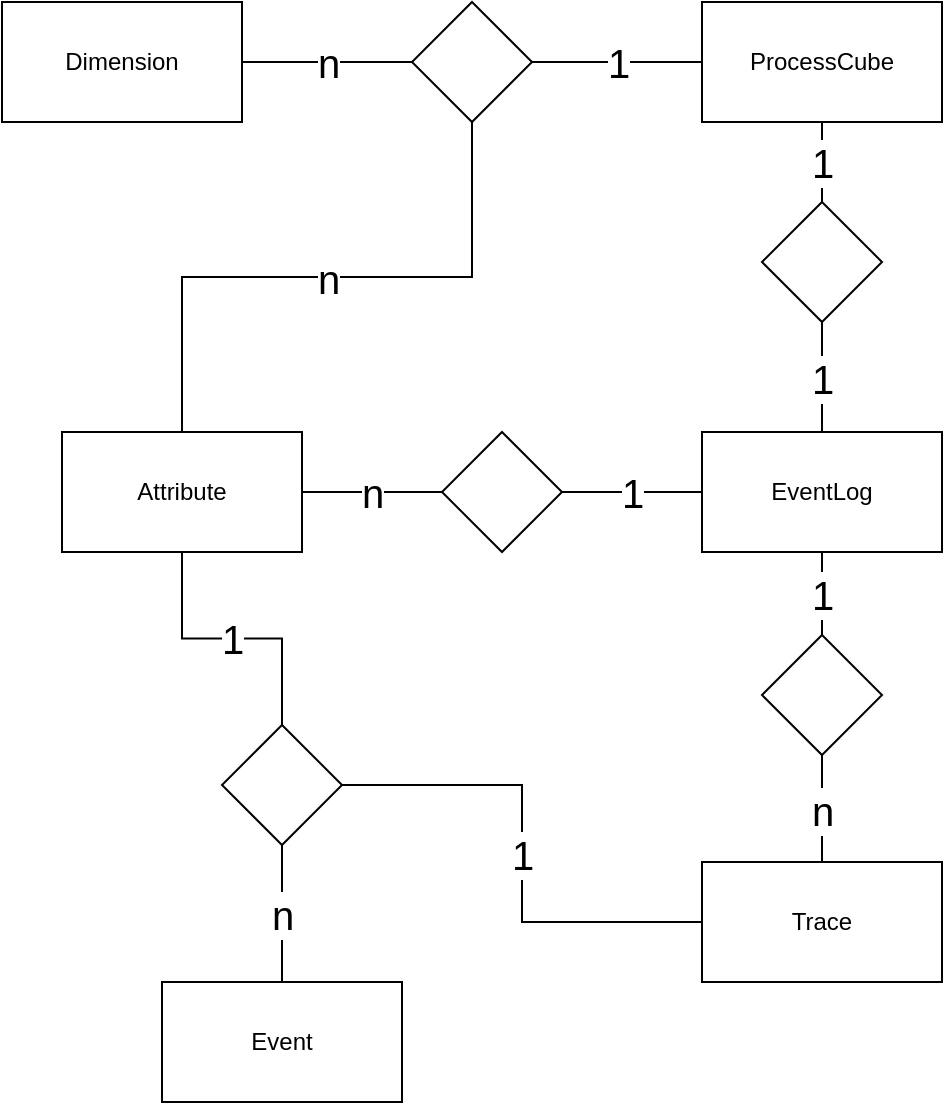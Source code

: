 <mxfile version="10.6.6" type="device"><diagram id="I-EbMT7LpAF_bbds4ljn" name="Page-1"><mxGraphModel dx="754" dy="538" grid="1" gridSize="10" guides="1" tooltips="1" connect="1" arrows="1" fold="1" page="1" pageScale="1" pageWidth="827" pageHeight="1169" math="0" shadow="0"><root><mxCell id="0"/><mxCell id="1" parent="0"/><mxCell id="y9xBJQyFaCvytZuTIi2U-1" value="EventLog" style="rounded=0;whiteSpace=wrap;html=1;" vertex="1" parent="1"><mxGeometry x="370" y="275" width="120" height="60" as="geometry"/></mxCell><mxCell id="y9xBJQyFaCvytZuTIi2U-43" value="n" style="edgeStyle=orthogonalEdgeStyle;rounded=0;orthogonalLoop=1;jettySize=auto;html=1;exitX=0.5;exitY=0;exitDx=0;exitDy=0;endArrow=none;endFill=0;fontSize=20;entryX=0.5;entryY=1;entryDx=0;entryDy=0;" edge="1" parent="1" source="y9xBJQyFaCvytZuTIi2U-2" target="y9xBJQyFaCvytZuTIi2U-36"><mxGeometry relative="1" as="geometry"><mxPoint x="250" y="210" as="targetPoint"/></mxGeometry></mxCell><mxCell id="y9xBJQyFaCvytZuTIi2U-2" value="Attribute" style="rounded=0;whiteSpace=wrap;html=1;" vertex="1" parent="1"><mxGeometry x="50" y="275" width="120" height="60" as="geometry"/></mxCell><mxCell id="y9xBJQyFaCvytZuTIi2U-37" value="n" style="edgeStyle=orthogonalEdgeStyle;rounded=0;orthogonalLoop=1;jettySize=auto;html=1;endArrow=none;endFill=0;fontSize=20;" edge="1" parent="1" source="y9xBJQyFaCvytZuTIi2U-3" target="y9xBJQyFaCvytZuTIi2U-36"><mxGeometry relative="1" as="geometry"/></mxCell><mxCell id="y9xBJQyFaCvytZuTIi2U-3" value="Dimension&lt;br&gt;" style="rounded=0;whiteSpace=wrap;html=1;" vertex="1" parent="1"><mxGeometry x="20" y="60" width="120" height="60" as="geometry"/></mxCell><mxCell id="y9xBJQyFaCvytZuTIi2U-4" value="Event" style="rounded=0;whiteSpace=wrap;html=1;" vertex="1" parent="1"><mxGeometry x="100" y="550" width="120" height="60" as="geometry"/></mxCell><mxCell id="y9xBJQyFaCvytZuTIi2U-5" value="Trace" style="rounded=0;whiteSpace=wrap;html=1;" vertex="1" parent="1"><mxGeometry x="370" y="490" width="120" height="60" as="geometry"/></mxCell><mxCell id="y9xBJQyFaCvytZuTIi2U-8" value="1" style="rounded=0;orthogonalLoop=1;jettySize=auto;html=1;exitX=1;exitY=0.5;exitDx=0;exitDy=0;entryX=0;entryY=0.5;entryDx=0;entryDy=0;endArrow=none;endFill=0;fontSize=20;edgeStyle=orthogonalEdgeStyle;elbow=vertical;" edge="1" parent="1" source="y9xBJQyFaCvytZuTIi2U-6" target="y9xBJQyFaCvytZuTIi2U-5"><mxGeometry relative="1" as="geometry"/></mxCell><mxCell id="y9xBJQyFaCvytZuTIi2U-25" value="n" style="edgeStyle=orthogonalEdgeStyle;rounded=0;orthogonalLoop=1;jettySize=auto;html=1;exitX=0.5;exitY=1;exitDx=0;exitDy=0;entryX=0.5;entryY=0;entryDx=0;entryDy=0;endArrow=none;endFill=0;fontSize=20;" edge="1" parent="1" source="y9xBJQyFaCvytZuTIi2U-6" target="y9xBJQyFaCvytZuTIi2U-4"><mxGeometry relative="1" as="geometry"/></mxCell><mxCell id="y9xBJQyFaCvytZuTIi2U-6" value="" style="rhombus;whiteSpace=wrap;html=1;" vertex="1" parent="1"><mxGeometry x="130" y="421.5" width="60" height="60" as="geometry"/></mxCell><mxCell id="y9xBJQyFaCvytZuTIi2U-19" value="1" style="rounded=0;orthogonalLoop=1;jettySize=auto;html=1;exitX=0.5;exitY=0;exitDx=0;exitDy=0;entryX=0.5;entryY=1;entryDx=0;entryDy=0;endArrow=none;endFill=0;fontSize=20;edgeStyle=orthogonalEdgeStyle;" edge="1" parent="1" source="y9xBJQyFaCvytZuTIi2U-6" target="y9xBJQyFaCvytZuTIi2U-2"><mxGeometry relative="1" as="geometry"><mxPoint x="130" y="275" as="sourcePoint"/></mxGeometry></mxCell><mxCell id="y9xBJQyFaCvytZuTIi2U-16" style="edgeStyle=none;rounded=0;orthogonalLoop=1;jettySize=auto;html=1;exitX=0.5;exitY=0;exitDx=0;exitDy=0;endArrow=none;endFill=0;" edge="1" parent="1"><mxGeometry relative="1" as="geometry"><mxPoint x="130" y="275" as="sourcePoint"/><mxPoint x="130" y="275" as="targetPoint"/></mxGeometry></mxCell><mxCell id="y9xBJQyFaCvytZuTIi2U-17" style="edgeStyle=none;rounded=0;orthogonalLoop=1;jettySize=auto;html=1;exitX=0.5;exitY=1;exitDx=0;exitDy=0;endArrow=none;endFill=0;" edge="1" parent="1" source="y9xBJQyFaCvytZuTIi2U-2" target="y9xBJQyFaCvytZuTIi2U-2"><mxGeometry relative="1" as="geometry"/></mxCell><mxCell id="y9xBJQyFaCvytZuTIi2U-27" value="&lt;font style=&quot;font-size: 20px&quot;&gt;n&lt;/font&gt;" style="edgeStyle=orthogonalEdgeStyle;rounded=0;orthogonalLoop=1;jettySize=auto;html=1;endArrow=none;endFill=0;" edge="1" parent="1" source="y9xBJQyFaCvytZuTIi2U-26" target="y9xBJQyFaCvytZuTIi2U-2"><mxGeometry relative="1" as="geometry"/></mxCell><mxCell id="y9xBJQyFaCvytZuTIi2U-28" value="1" style="edgeStyle=orthogonalEdgeStyle;rounded=0;orthogonalLoop=1;jettySize=auto;html=1;endArrow=none;endFill=0;fontSize=20;" edge="1" parent="1" source="y9xBJQyFaCvytZuTIi2U-26" target="y9xBJQyFaCvytZuTIi2U-1"><mxGeometry relative="1" as="geometry"/></mxCell><mxCell id="y9xBJQyFaCvytZuTIi2U-26" value="" style="rhombus;whiteSpace=wrap;html=1;" vertex="1" parent="1"><mxGeometry x="240" y="275" width="60" height="60" as="geometry"/></mxCell><mxCell id="y9xBJQyFaCvytZuTIi2U-33" value="n" style="edgeStyle=orthogonalEdgeStyle;rounded=0;orthogonalLoop=1;jettySize=auto;html=1;endArrow=none;endFill=0;fontSize=20;" edge="1" parent="1" source="y9xBJQyFaCvytZuTIi2U-32" target="y9xBJQyFaCvytZuTIi2U-5"><mxGeometry relative="1" as="geometry"/></mxCell><mxCell id="y9xBJQyFaCvytZuTIi2U-34" value="1" style="edgeStyle=orthogonalEdgeStyle;rounded=0;orthogonalLoop=1;jettySize=auto;html=1;endArrow=none;endFill=0;fontSize=20;" edge="1" parent="1" source="y9xBJQyFaCvytZuTIi2U-32" target="y9xBJQyFaCvytZuTIi2U-1"><mxGeometry relative="1" as="geometry"/></mxCell><mxCell id="y9xBJQyFaCvytZuTIi2U-32" value="" style="rhombus;whiteSpace=wrap;html=1;" vertex="1" parent="1"><mxGeometry x="400" y="376.5" width="60" height="60" as="geometry"/></mxCell><mxCell id="y9xBJQyFaCvytZuTIi2U-38" value="1&lt;br&gt;" style="edgeStyle=orthogonalEdgeStyle;rounded=0;orthogonalLoop=1;jettySize=auto;html=1;endArrow=none;endFill=0;fontSize=20;" edge="1" parent="1" source="y9xBJQyFaCvytZuTIi2U-35" target="y9xBJQyFaCvytZuTIi2U-36"><mxGeometry relative="1" as="geometry"/></mxCell><mxCell id="y9xBJQyFaCvytZuTIi2U-41" value="1" style="edgeStyle=orthogonalEdgeStyle;rounded=0;orthogonalLoop=1;jettySize=auto;html=1;endArrow=none;endFill=0;fontSize=20;" edge="1" parent="1" source="y9xBJQyFaCvytZuTIi2U-35" target="y9xBJQyFaCvytZuTIi2U-39"><mxGeometry relative="1" as="geometry"/></mxCell><mxCell id="y9xBJQyFaCvytZuTIi2U-35" value="ProcessCube&lt;br&gt;" style="rounded=0;whiteSpace=wrap;html=1;" vertex="1" parent="1"><mxGeometry x="370" y="60" width="120" height="60" as="geometry"/></mxCell><mxCell id="y9xBJQyFaCvytZuTIi2U-36" value="" style="rhombus;whiteSpace=wrap;html=1;aspect=fixed;" vertex="1" parent="1"><mxGeometry x="225" y="60" width="60" height="60" as="geometry"/></mxCell><mxCell id="y9xBJQyFaCvytZuTIi2U-40" value="1" style="edgeStyle=orthogonalEdgeStyle;rounded=0;orthogonalLoop=1;jettySize=auto;html=1;endArrow=none;endFill=0;fontSize=20;" edge="1" parent="1" source="y9xBJQyFaCvytZuTIi2U-39" target="y9xBJQyFaCvytZuTIi2U-1"><mxGeometry relative="1" as="geometry"/></mxCell><mxCell id="y9xBJQyFaCvytZuTIi2U-39" value="" style="rhombus;whiteSpace=wrap;html=1;" vertex="1" parent="1"><mxGeometry x="400" y="160" width="60" height="60" as="geometry"/></mxCell></root></mxGraphModel></diagram></mxfile>